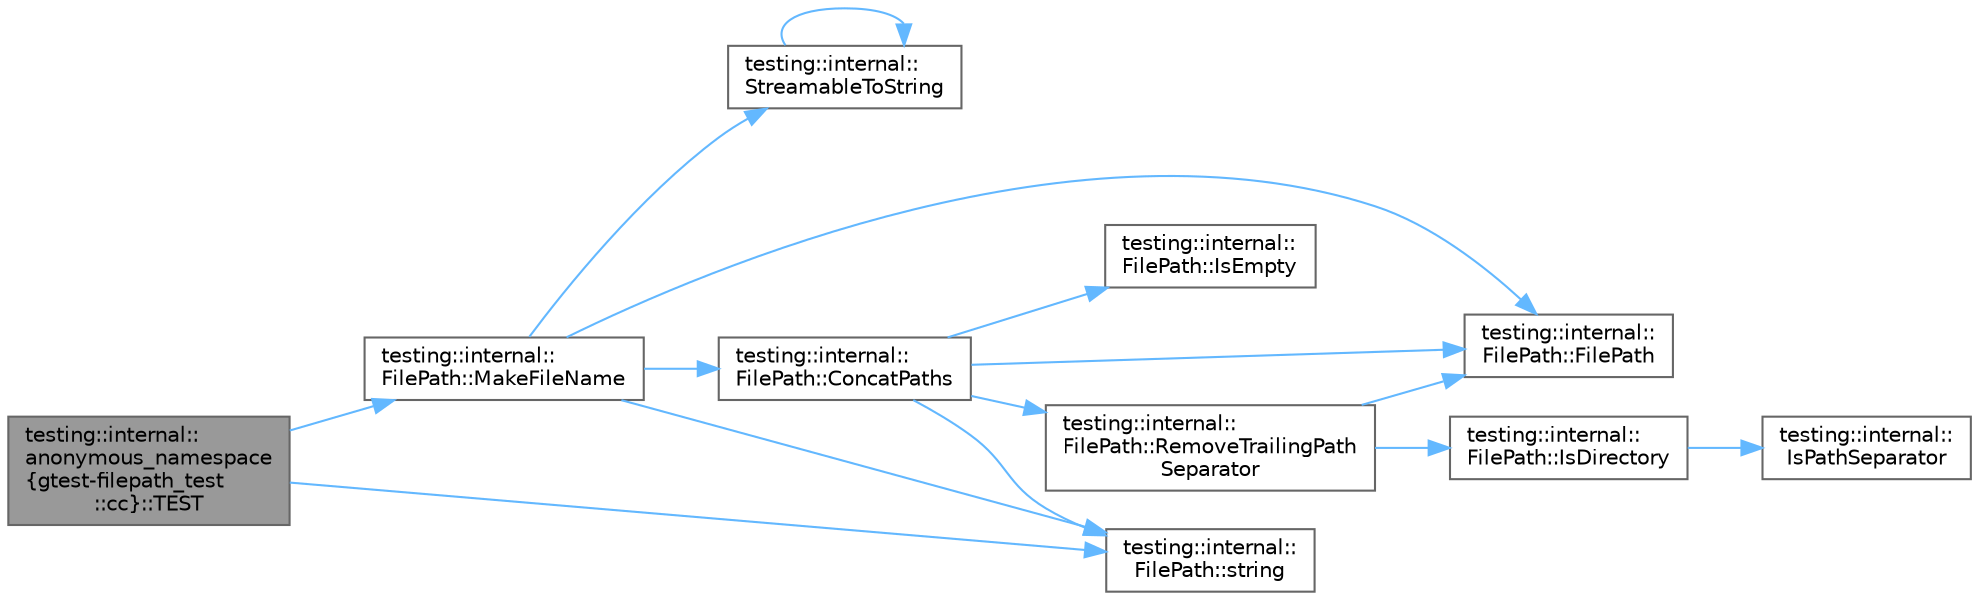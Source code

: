 digraph "testing::internal::anonymous_namespace{gtest-filepath_test::cc}::TEST"
{
 // LATEX_PDF_SIZE
  bgcolor="transparent";
  edge [fontname=Helvetica,fontsize=10,labelfontname=Helvetica,labelfontsize=10];
  node [fontname=Helvetica,fontsize=10,shape=box,height=0.2,width=0.4];
  rankdir="LR";
  Node1 [id="Node000001",label="testing::internal::\lanonymous_namespace\l\{gtest-filepath_test\l::cc\}::TEST",height=0.2,width=0.4,color="gray40", fillcolor="grey60", style="filled", fontcolor="black",tooltip=" "];
  Node1 -> Node2 [id="edge1_Node000001_Node000002",color="steelblue1",style="solid",tooltip=" "];
  Node2 [id="Node000002",label="testing::internal::\lFilePath::MakeFileName",height=0.2,width=0.4,color="grey40", fillcolor="white", style="filled",URL="$classtesting_1_1internal_1_1_file_path.html#aa8c102da670261eb4fa8e2f2481df139",tooltip=" "];
  Node2 -> Node3 [id="edge2_Node000002_Node000003",color="steelblue1",style="solid",tooltip=" "];
  Node3 [id="Node000003",label="testing::internal::\lFilePath::ConcatPaths",height=0.2,width=0.4,color="grey40", fillcolor="white", style="filled",URL="$classtesting_1_1internal_1_1_file_path.html#ac9d57987f60ac43f0c57b89e333e531e",tooltip=" "];
  Node3 -> Node4 [id="edge3_Node000003_Node000004",color="steelblue1",style="solid",tooltip=" "];
  Node4 [id="Node000004",label="testing::internal::\lFilePath::FilePath",height=0.2,width=0.4,color="grey40", fillcolor="white", style="filled",URL="$classtesting_1_1internal_1_1_file_path.html#a3504a51accbca78a52fe586133ea5499",tooltip=" "];
  Node3 -> Node5 [id="edge4_Node000003_Node000005",color="steelblue1",style="solid",tooltip=" "];
  Node5 [id="Node000005",label="testing::internal::\lFilePath::IsEmpty",height=0.2,width=0.4,color="grey40", fillcolor="white", style="filled",URL="$classtesting_1_1internal_1_1_file_path.html#a2c165c5510e8705ade547849a9234a6e",tooltip=" "];
  Node3 -> Node6 [id="edge5_Node000003_Node000006",color="steelblue1",style="solid",tooltip=" "];
  Node6 [id="Node000006",label="testing::internal::\lFilePath::RemoveTrailingPath\lSeparator",height=0.2,width=0.4,color="grey40", fillcolor="white", style="filled",URL="$classtesting_1_1internal_1_1_file_path.html#ab47ada111cc940cf2359f6533bada6ca",tooltip=" "];
  Node6 -> Node4 [id="edge6_Node000006_Node000004",color="steelblue1",style="solid",tooltip=" "];
  Node6 -> Node7 [id="edge7_Node000006_Node000007",color="steelblue1",style="solid",tooltip=" "];
  Node7 [id="Node000007",label="testing::internal::\lFilePath::IsDirectory",height=0.2,width=0.4,color="grey40", fillcolor="white", style="filled",URL="$classtesting_1_1internal_1_1_file_path.html#a73fc042ad65e85bbecb956eb4603a6f2",tooltip=" "];
  Node7 -> Node8 [id="edge8_Node000007_Node000008",color="steelblue1",style="solid",tooltip=" "];
  Node8 [id="Node000008",label="testing::internal::\lIsPathSeparator",height=0.2,width=0.4,color="grey40", fillcolor="white", style="filled",URL="$namespacetesting_1_1internal.html#a6b8d22cee9edbbfe56077420a6fa1cb1",tooltip=" "];
  Node3 -> Node9 [id="edge9_Node000003_Node000009",color="steelblue1",style="solid",tooltip=" "];
  Node9 [id="Node000009",label="testing::internal::\lFilePath::string",height=0.2,width=0.4,color="grey40", fillcolor="white", style="filled",URL="$classtesting_1_1internal_1_1_file_path.html#a44649e2fb65454648a9494a89a970d85",tooltip=" "];
  Node2 -> Node4 [id="edge10_Node000002_Node000004",color="steelblue1",style="solid",tooltip=" "];
  Node2 -> Node10 [id="edge11_Node000002_Node000010",color="steelblue1",style="solid",tooltip=" "];
  Node10 [id="Node000010",label="testing::internal::\lStreamableToString",height=0.2,width=0.4,color="grey40", fillcolor="white", style="filled",URL="$namespacetesting_1_1internal.html#aad4beed95d0846e6ffc5da0978ef3bb9",tooltip=" "];
  Node10 -> Node10 [id="edge12_Node000010_Node000010",color="steelblue1",style="solid",tooltip=" "];
  Node2 -> Node9 [id="edge13_Node000002_Node000009",color="steelblue1",style="solid",tooltip=" "];
  Node1 -> Node9 [id="edge14_Node000001_Node000009",color="steelblue1",style="solid",tooltip=" "];
}
